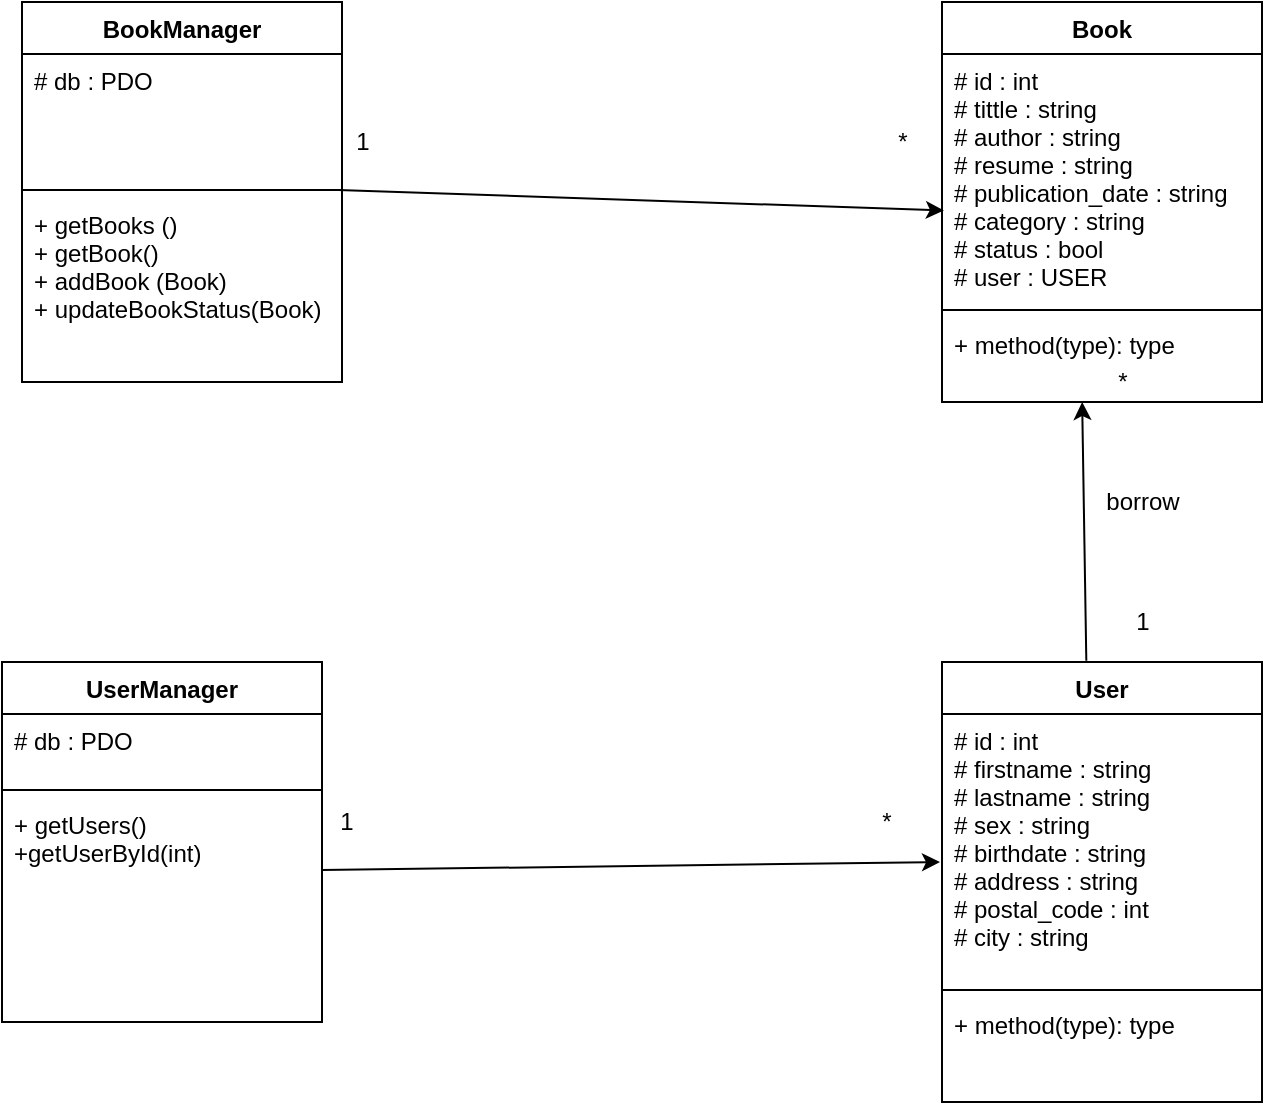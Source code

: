 <mxfile version="13.8.3" type="github"><diagram name="Page-1" id="e7e014a7-5840-1c2e-5031-d8a46d1fe8dd"><mxGraphModel dx="1422" dy="800" grid="1" gridSize="10" guides="1" tooltips="1" connect="1" arrows="1" fold="1" page="1" pageScale="1" pageWidth="1169" pageHeight="826" background="#ffffff" math="0" shadow="0" extFonts="Permanent Marker^https://fonts.googleapis.com/css?family=Permanent+Marker"><root><mxCell id="0"/><mxCell id="1" parent="0"/><mxCell id="liE_RiaReLNeahFTHaNa-41" value="Book" style="swimlane;fontStyle=1;align=center;verticalAlign=top;childLayout=stackLayout;horizontal=1;startSize=26;horizontalStack=0;resizeParent=1;resizeParentMax=0;resizeLast=0;collapsible=1;marginBottom=0;" parent="1" vertex="1"><mxGeometry x="620" y="120" width="160" height="200" as="geometry"/></mxCell><mxCell id="liE_RiaReLNeahFTHaNa-42" value="# id : int&#10;# tittle : string&#10;# author : string&#10;# resume : string&#10;# publication_date : string&#10;# category : string&#10;# status : bool&#10;# user : USER" style="text;strokeColor=none;fillColor=none;align=left;verticalAlign=top;spacingLeft=4;spacingRight=4;overflow=hidden;rotatable=0;points=[[0,0.5],[1,0.5]];portConstraint=eastwest;" parent="liE_RiaReLNeahFTHaNa-41" vertex="1"><mxGeometry y="26" width="160" height="124" as="geometry"/></mxCell><mxCell id="liE_RiaReLNeahFTHaNa-43" value="" style="line;strokeWidth=1;fillColor=none;align=left;verticalAlign=middle;spacingTop=-1;spacingLeft=3;spacingRight=3;rotatable=0;labelPosition=right;points=[];portConstraint=eastwest;" parent="liE_RiaReLNeahFTHaNa-41" vertex="1"><mxGeometry y="150" width="160" height="8" as="geometry"/></mxCell><mxCell id="liE_RiaReLNeahFTHaNa-44" value="+ method(type): type" style="text;strokeColor=none;fillColor=none;align=left;verticalAlign=top;spacingLeft=4;spacingRight=4;overflow=hidden;rotatable=0;points=[[0,0.5],[1,0.5]];portConstraint=eastwest;" parent="liE_RiaReLNeahFTHaNa-41" vertex="1"><mxGeometry y="158" width="160" height="42" as="geometry"/></mxCell><mxCell id="liE_RiaReLNeahFTHaNa-49" value="User" style="swimlane;fontStyle=1;align=center;verticalAlign=top;childLayout=stackLayout;horizontal=1;startSize=26;horizontalStack=0;resizeParent=1;resizeParentMax=0;resizeLast=0;collapsible=1;marginBottom=0;" parent="1" vertex="1"><mxGeometry x="620" y="450" width="160" height="220" as="geometry"/></mxCell><mxCell id="liE_RiaReLNeahFTHaNa-50" value="# id : int&#10;# firstname : string&#10;# lastname : string&#10;# sex : string&#10;# birthdate : string&#10;# address : string&#10;# postal_code : int&#10;# city : string" style="text;strokeColor=none;fillColor=none;align=left;verticalAlign=top;spacingLeft=4;spacingRight=4;overflow=hidden;rotatable=0;points=[[0,0.5],[1,0.5]];portConstraint=eastwest;" parent="liE_RiaReLNeahFTHaNa-49" vertex="1"><mxGeometry y="26" width="160" height="134" as="geometry"/></mxCell><mxCell id="liE_RiaReLNeahFTHaNa-51" value="" style="line;strokeWidth=1;fillColor=none;align=left;verticalAlign=middle;spacingTop=-1;spacingLeft=3;spacingRight=3;rotatable=0;labelPosition=right;points=[];portConstraint=eastwest;" parent="liE_RiaReLNeahFTHaNa-49" vertex="1"><mxGeometry y="160" width="160" height="8" as="geometry"/></mxCell><mxCell id="liE_RiaReLNeahFTHaNa-52" value="+ method(type): type" style="text;strokeColor=none;fillColor=none;align=left;verticalAlign=top;spacingLeft=4;spacingRight=4;overflow=hidden;rotatable=0;points=[[0,0.5],[1,0.5]];portConstraint=eastwest;" parent="liE_RiaReLNeahFTHaNa-49" vertex="1"><mxGeometry y="168" width="160" height="52" as="geometry"/></mxCell><mxCell id="liE_RiaReLNeahFTHaNa-53" value="BookManager" style="swimlane;fontStyle=1;align=center;verticalAlign=top;childLayout=stackLayout;horizontal=1;startSize=26;horizontalStack=0;resizeParent=1;resizeParentMax=0;resizeLast=0;collapsible=1;marginBottom=0;" parent="1" vertex="1"><mxGeometry x="160" y="120" width="160" height="190" as="geometry"/></mxCell><mxCell id="liE_RiaReLNeahFTHaNa-54" value="# db : PDO" style="text;strokeColor=none;fillColor=none;align=left;verticalAlign=top;spacingLeft=4;spacingRight=4;overflow=hidden;rotatable=0;points=[[0,0.5],[1,0.5]];portConstraint=eastwest;" parent="liE_RiaReLNeahFTHaNa-53" vertex="1"><mxGeometry y="26" width="160" height="64" as="geometry"/></mxCell><mxCell id="liE_RiaReLNeahFTHaNa-55" value="" style="line;strokeWidth=1;fillColor=none;align=left;verticalAlign=middle;spacingTop=-1;spacingLeft=3;spacingRight=3;rotatable=0;labelPosition=right;points=[];portConstraint=eastwest;" parent="liE_RiaReLNeahFTHaNa-53" vertex="1"><mxGeometry y="90" width="160" height="8" as="geometry"/></mxCell><mxCell id="liE_RiaReLNeahFTHaNa-56" value="+ getBooks ()&#10;+ getBook()&#10;+ addBook (Book) &#10;+ updateBookStatus(Book)" style="text;strokeColor=none;fillColor=none;align=left;verticalAlign=top;spacingLeft=4;spacingRight=4;overflow=hidden;rotatable=0;points=[[0,0.5],[1,0.5]];portConstraint=eastwest;" parent="liE_RiaReLNeahFTHaNa-53" vertex="1"><mxGeometry y="98" width="160" height="92" as="geometry"/></mxCell><mxCell id="liE_RiaReLNeahFTHaNa-61" value="UserManager" style="swimlane;fontStyle=1;align=center;verticalAlign=top;childLayout=stackLayout;horizontal=1;startSize=26;horizontalStack=0;resizeParent=1;resizeParentMax=0;resizeLast=0;collapsible=1;marginBottom=0;" parent="1" vertex="1"><mxGeometry x="150" y="450" width="160" height="180" as="geometry"/></mxCell><mxCell id="liE_RiaReLNeahFTHaNa-62" value="# db : PDO" style="text;strokeColor=none;fillColor=none;align=left;verticalAlign=top;spacingLeft=4;spacingRight=4;overflow=hidden;rotatable=0;points=[[0,0.5],[1,0.5]];portConstraint=eastwest;" parent="liE_RiaReLNeahFTHaNa-61" vertex="1"><mxGeometry y="26" width="160" height="34" as="geometry"/></mxCell><mxCell id="liE_RiaReLNeahFTHaNa-63" value="" style="line;strokeWidth=1;fillColor=none;align=left;verticalAlign=middle;spacingTop=-1;spacingLeft=3;spacingRight=3;rotatable=0;labelPosition=right;points=[];portConstraint=eastwest;" parent="liE_RiaReLNeahFTHaNa-61" vertex="1"><mxGeometry y="60" width="160" height="8" as="geometry"/></mxCell><mxCell id="liE_RiaReLNeahFTHaNa-64" value="+ getUsers()&#10;+getUserById(int)" style="text;strokeColor=none;fillColor=none;align=left;verticalAlign=top;spacingLeft=4;spacingRight=4;overflow=hidden;rotatable=0;points=[[0,0.5],[1,0.5]];portConstraint=eastwest;" parent="liE_RiaReLNeahFTHaNa-61" vertex="1"><mxGeometry y="68" width="160" height="112" as="geometry"/></mxCell><mxCell id="liE_RiaReLNeahFTHaNa-65" value="" style="endArrow=classic;html=1;exitX=0.988;exitY=1.063;exitDx=0;exitDy=0;exitPerimeter=0;entryX=0.006;entryY=0.631;entryDx=0;entryDy=0;entryPerimeter=0;" parent="1" source="liE_RiaReLNeahFTHaNa-54" target="liE_RiaReLNeahFTHaNa-42" edge="1"><mxGeometry width="50" height="50" relative="1" as="geometry"><mxPoint x="460" y="240" as="sourcePoint"/><mxPoint x="510" y="190" as="targetPoint"/></mxGeometry></mxCell><mxCell id="liE_RiaReLNeahFTHaNa-66" value="1" style="text;html=1;align=center;verticalAlign=middle;resizable=0;points=[];autosize=1;" parent="1" vertex="1"><mxGeometry x="320" y="180" width="20" height="20" as="geometry"/></mxCell><mxCell id="liE_RiaReLNeahFTHaNa-67" value="*" style="text;html=1;align=center;verticalAlign=middle;resizable=0;points=[];autosize=1;" parent="1" vertex="1"><mxGeometry x="590" y="180" width="20" height="20" as="geometry"/></mxCell><mxCell id="liE_RiaReLNeahFTHaNa-68" value="" style="endArrow=classic;html=1;exitX=0.988;exitY=1.063;exitDx=0;exitDy=0;exitPerimeter=0;" parent="1" edge="1"><mxGeometry width="50" height="50" relative="1" as="geometry"><mxPoint x="310.0" y="554.032" as="sourcePoint"/><mxPoint x="619" y="550" as="targetPoint"/></mxGeometry></mxCell><mxCell id="liE_RiaReLNeahFTHaNa-69" value="1" style="text;html=1;align=center;verticalAlign=middle;resizable=0;points=[];autosize=1;" parent="1" vertex="1"><mxGeometry x="311.92" y="520" width="20" height="20" as="geometry"/></mxCell><mxCell id="liE_RiaReLNeahFTHaNa-70" value="*" style="text;html=1;align=center;verticalAlign=middle;resizable=0;points=[];autosize=1;" parent="1" vertex="1"><mxGeometry x="581.92" y="520" width="20" height="20" as="geometry"/></mxCell><mxCell id="liE_RiaReLNeahFTHaNa-71" value="" style="endArrow=classic;html=1;entryX=0.438;entryY=1;entryDx=0;entryDy=0;entryPerimeter=0;exitX=0.451;exitY=-0.003;exitDx=0;exitDy=0;exitPerimeter=0;" parent="1" source="liE_RiaReLNeahFTHaNa-49" target="liE_RiaReLNeahFTHaNa-44" edge="1"><mxGeometry width="50" height="50" relative="1" as="geometry"><mxPoint x="670" y="410" as="sourcePoint"/><mxPoint x="720" y="360" as="targetPoint"/></mxGeometry></mxCell><mxCell id="liE_RiaReLNeahFTHaNa-72" value="1" style="text;html=1;align=center;verticalAlign=middle;resizable=0;points=[];autosize=1;" parent="1" vertex="1"><mxGeometry x="710" y="420" width="20" height="20" as="geometry"/></mxCell><mxCell id="liE_RiaReLNeahFTHaNa-73" value="*" style="text;html=1;align=center;verticalAlign=middle;resizable=0;points=[];autosize=1;" parent="1" vertex="1"><mxGeometry x="700" y="300" width="20" height="20" as="geometry"/></mxCell><mxCell id="liE_RiaReLNeahFTHaNa-74" value="borrow" style="text;html=1;align=center;verticalAlign=middle;resizable=0;points=[];autosize=1;" parent="1" vertex="1"><mxGeometry x="695" y="360" width="50" height="20" as="geometry"/></mxCell></root></mxGraphModel></diagram></mxfile>